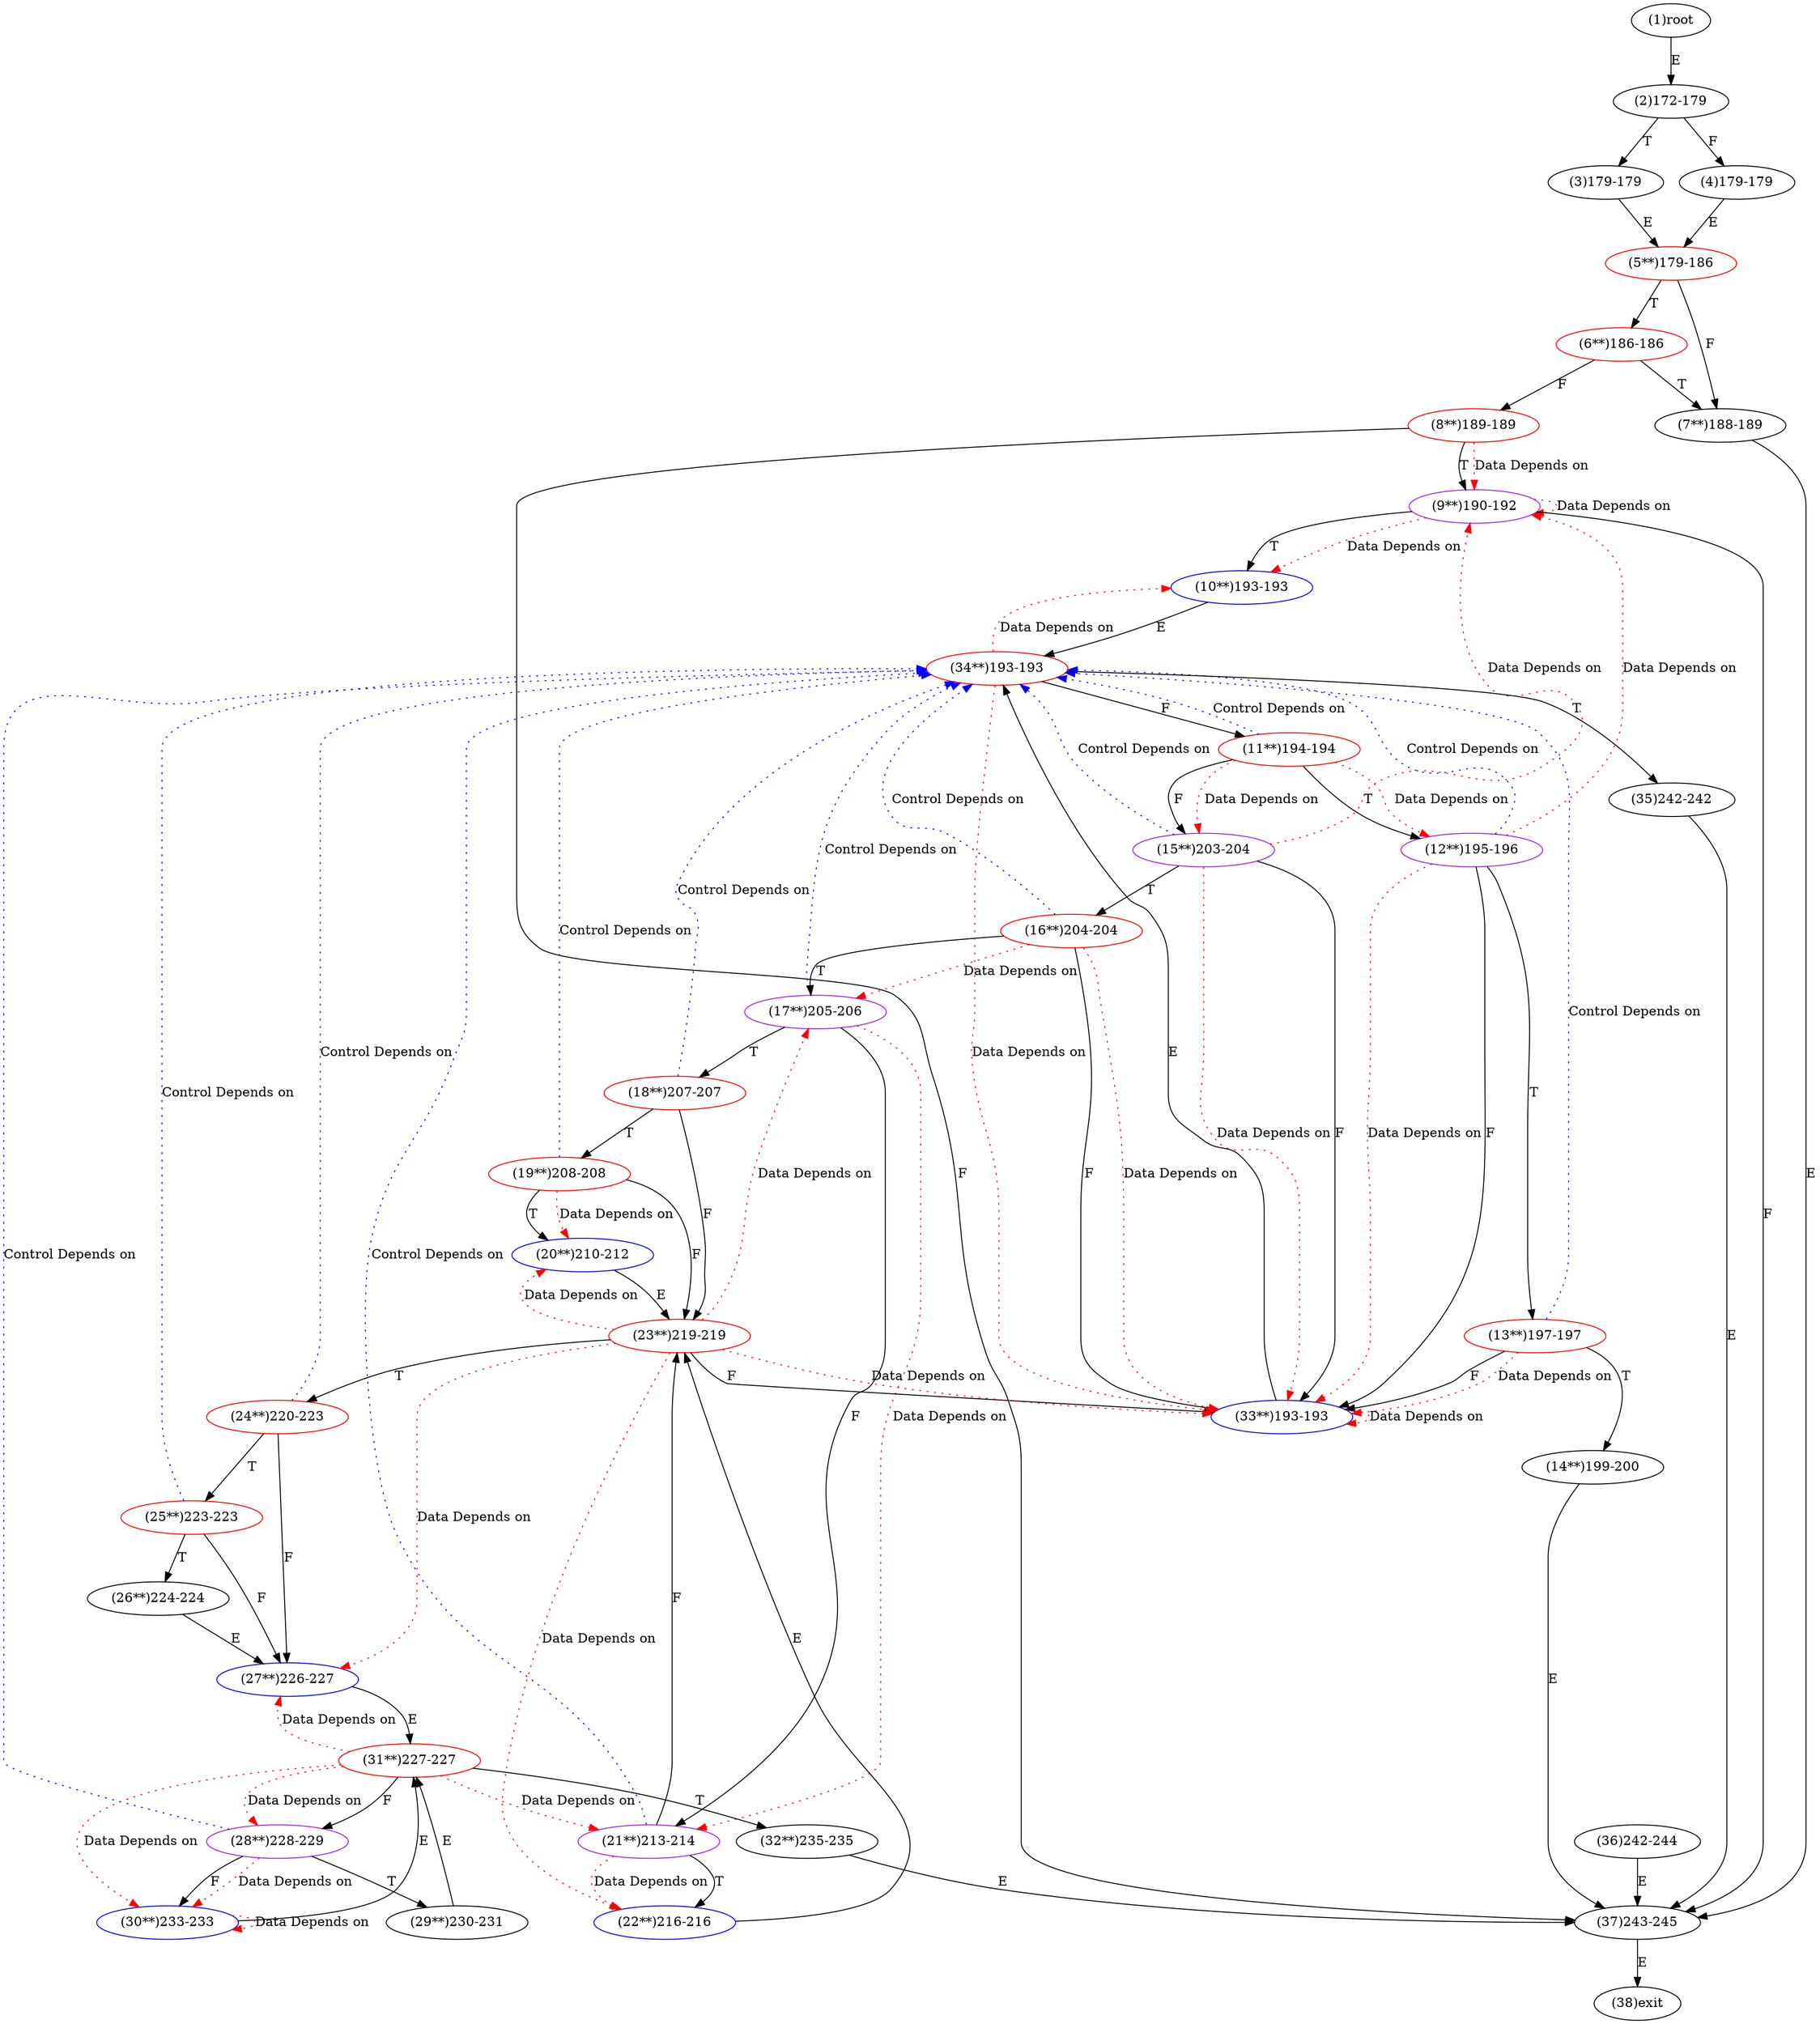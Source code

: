 digraph "" { 
1[ label="(1)root"];
2[ label="(2)172-179"];
3[ label="(3)179-179"];
4[ label="(4)179-179"];
5[ label="(5**)179-186",color=red];
6[ label="(6**)186-186",color=red];
7[ label="(7**)188-189"];
8[ label="(8**)189-189",color=red];
9[ label="(9**)190-192",color=purple];
10[ label="(10**)193-193",color=blue];
11[ label="(11**)194-194",color=red];
12[ label="(12**)195-196",color=purple];
13[ label="(13**)197-197",color=red];
14[ label="(14**)199-200"];
15[ label="(15**)203-204",color=purple];
17[ label="(17**)205-206",color=purple];
16[ label="(16**)204-204",color=red];
19[ label="(19**)208-208",color=red];
18[ label="(18**)207-207",color=red];
21[ label="(21**)213-214",color=purple];
20[ label="(20**)210-212",color=blue];
23[ label="(23**)219-219",color=red];
22[ label="(22**)216-216",color=blue];
25[ label="(25**)223-223",color=red];
24[ label="(24**)220-223",color=red];
27[ label="(27**)226-227",color=blue];
26[ label="(26**)224-224"];
29[ label="(29**)230-231"];
28[ label="(28**)228-229",color=purple];
31[ label="(31**)227-227",color=red];
30[ label="(30**)233-233",color=blue];
34[ label="(34**)193-193",color=red];
35[ label="(35)242-242"];
32[ label="(32**)235-235"];
33[ label="(33**)193-193",color=blue];
38[ label="(38)exit"];
36[ label="(36)242-244"];
37[ label="(37)243-245"];
1->2[ label="E"];
2->4[ label="F"];
2->3[ label="T"];
3->5[ label="E"];
4->5[ label="E"];
5->7[ label="F"];
5->6[ label="T"];
6->8[ label="F"];
6->7[ label="T"];
7->37[ label="E"];
8->37[ label="F"];
8->9[ label="T"];
9->37[ label="F"];
9->10[ label="T"];
10->34[ label="E"];
11->15[ label="F"];
11->12[ label="T"];
12->33[ label="F"];
12->13[ label="T"];
13->33[ label="F"];
13->14[ label="T"];
14->37[ label="E"];
15->33[ label="F"];
15->16[ label="T"];
16->33[ label="F"];
16->17[ label="T"];
17->21[ label="F"];
17->18[ label="T"];
18->23[ label="F"];
18->19[ label="T"];
19->23[ label="F"];
19->20[ label="T"];
20->23[ label="E"];
21->23[ label="F"];
21->22[ label="T"];
22->23[ label="E"];
23->33[ label="F"];
23->24[ label="T"];
24->27[ label="F"];
24->25[ label="T"];
25->27[ label="F"];
25->26[ label="T"];
26->27[ label="E"];
27->31[ label="E"];
28->30[ label="F"];
28->29[ label="T"];
29->31[ label="E"];
30->31[ label="E"];
31->28[ label="F"];
31->32[ label="T"];
32->37[ label="E"];
33->34[ label="E"];
34->11[ label="F"];
34->35[ label="T"];
35->37[ label="E"];
36->37[ label="E"];
37->38[ label="E"];
8->9[ color="red" label="Data Depends on" style = dotted ];
9->9[ color="red" label="Data Depends on" style = dotted ];
9->10[ color="red" label="Data Depends on" style = dotted ];
11->15[ color="red" label="Data Depends on" style = dotted ];
11->12[ color="red" label="Data Depends on" style = dotted ];
11->34[ color="blue" label="Control Depends on" style = dotted ];
12->9[ color="red" label="Data Depends on" style = dotted ];
12->34[ color="blue" label="Control Depends on" style = dotted ];
12->33[ color="red" label="Data Depends on" style = dotted ];
13->34[ color="blue" label="Control Depends on" style = dotted ];
13->33[ color="red" label="Data Depends on" style = dotted ];
15->9[ color="red" label="Data Depends on" style = dotted ];
15->33[ color="red" label="Data Depends on" style = dotted ];
15->34[ color="blue" label="Control Depends on" style = dotted ];
17->34[ color="blue" label="Control Depends on" style = dotted ];
17->21[ color="red" label="Data Depends on" style = dotted ];
16->34[ color="blue" label="Control Depends on" style = dotted ];
16->17[ color="red" label="Data Depends on" style = dotted ];
16->33[ color="red" label="Data Depends on" style = dotted ];
19->34[ color="blue" label="Control Depends on" style = dotted ];
19->20[ color="red" label="Data Depends on" style = dotted ];
18->34[ color="blue" label="Control Depends on" style = dotted ];
21->22[ color="red" label="Data Depends on" style = dotted ];
21->34[ color="blue" label="Control Depends on" style = dotted ];
23->22[ color="red" label="Data Depends on" style = dotted ];
23->20[ color="red" label="Data Depends on" style = dotted ];
23->33[ color="red" label="Data Depends on" style = dotted ];
23->17[ color="red" label="Data Depends on" style = dotted ];
23->27[ color="red" label="Data Depends on" style = dotted ];
25->34[ color="blue" label="Control Depends on" style = dotted ];
24->34[ color="blue" label="Control Depends on" style = dotted ];
28->30[ color="red" label="Data Depends on" style = dotted ];
28->34[ color="blue" label="Control Depends on" style = dotted ];
31->30[ color="red" label="Data Depends on" style = dotted ];
31->28[ color="red" label="Data Depends on" style = dotted ];
31->27[ color="red" label="Data Depends on" style = dotted ];
31->21[ color="red" label="Data Depends on" style = dotted ];
30->30[ color="red" label="Data Depends on" style = dotted ];
34->33[ color="red" label="Data Depends on" style = dotted ];
34->10[ color="red" label="Data Depends on" style = dotted ];
33->33[ color="red" label="Data Depends on" style = dotted ];
}